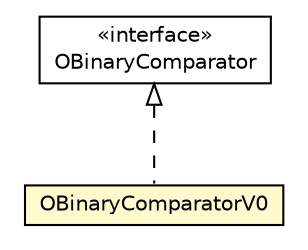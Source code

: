#!/usr/local/bin/dot
#
# Class diagram 
# Generated by UMLGraph version R5_6-24-gf6e263 (http://www.umlgraph.org/)
#

digraph G {
	edge [fontname="Helvetica",fontsize=10,labelfontname="Helvetica",labelfontsize=10];
	node [fontname="Helvetica",fontsize=10,shape=plaintext];
	nodesep=0.25;
	ranksep=0.5;
	// com.orientechnologies.orient.core.serialization.serializer.record.binary.OBinaryComparator
	c736674 [label=<<table title="com.orientechnologies.orient.core.serialization.serializer.record.binary.OBinaryComparator" border="0" cellborder="1" cellspacing="0" cellpadding="2" port="p" href="./OBinaryComparator.html">
		<tr><td><table border="0" cellspacing="0" cellpadding="1">
<tr><td align="center" balign="center"> &#171;interface&#187; </td></tr>
<tr><td align="center" balign="center"> OBinaryComparator </td></tr>
		</table></td></tr>
		</table>>, URL="./OBinaryComparator.html", fontname="Helvetica", fontcolor="black", fontsize=10.0];
	// com.orientechnologies.orient.core.serialization.serializer.record.binary.OBinaryComparatorV0
	c736679 [label=<<table title="com.orientechnologies.orient.core.serialization.serializer.record.binary.OBinaryComparatorV0" border="0" cellborder="1" cellspacing="0" cellpadding="2" port="p" bgcolor="lemonChiffon" href="./OBinaryComparatorV0.html">
		<tr><td><table border="0" cellspacing="0" cellpadding="1">
<tr><td align="center" balign="center"> OBinaryComparatorV0 </td></tr>
		</table></td></tr>
		</table>>, URL="./OBinaryComparatorV0.html", fontname="Helvetica", fontcolor="black", fontsize=10.0];
	//com.orientechnologies.orient.core.serialization.serializer.record.binary.OBinaryComparatorV0 implements com.orientechnologies.orient.core.serialization.serializer.record.binary.OBinaryComparator
	c736674:p -> c736679:p [dir=back,arrowtail=empty,style=dashed];
}

